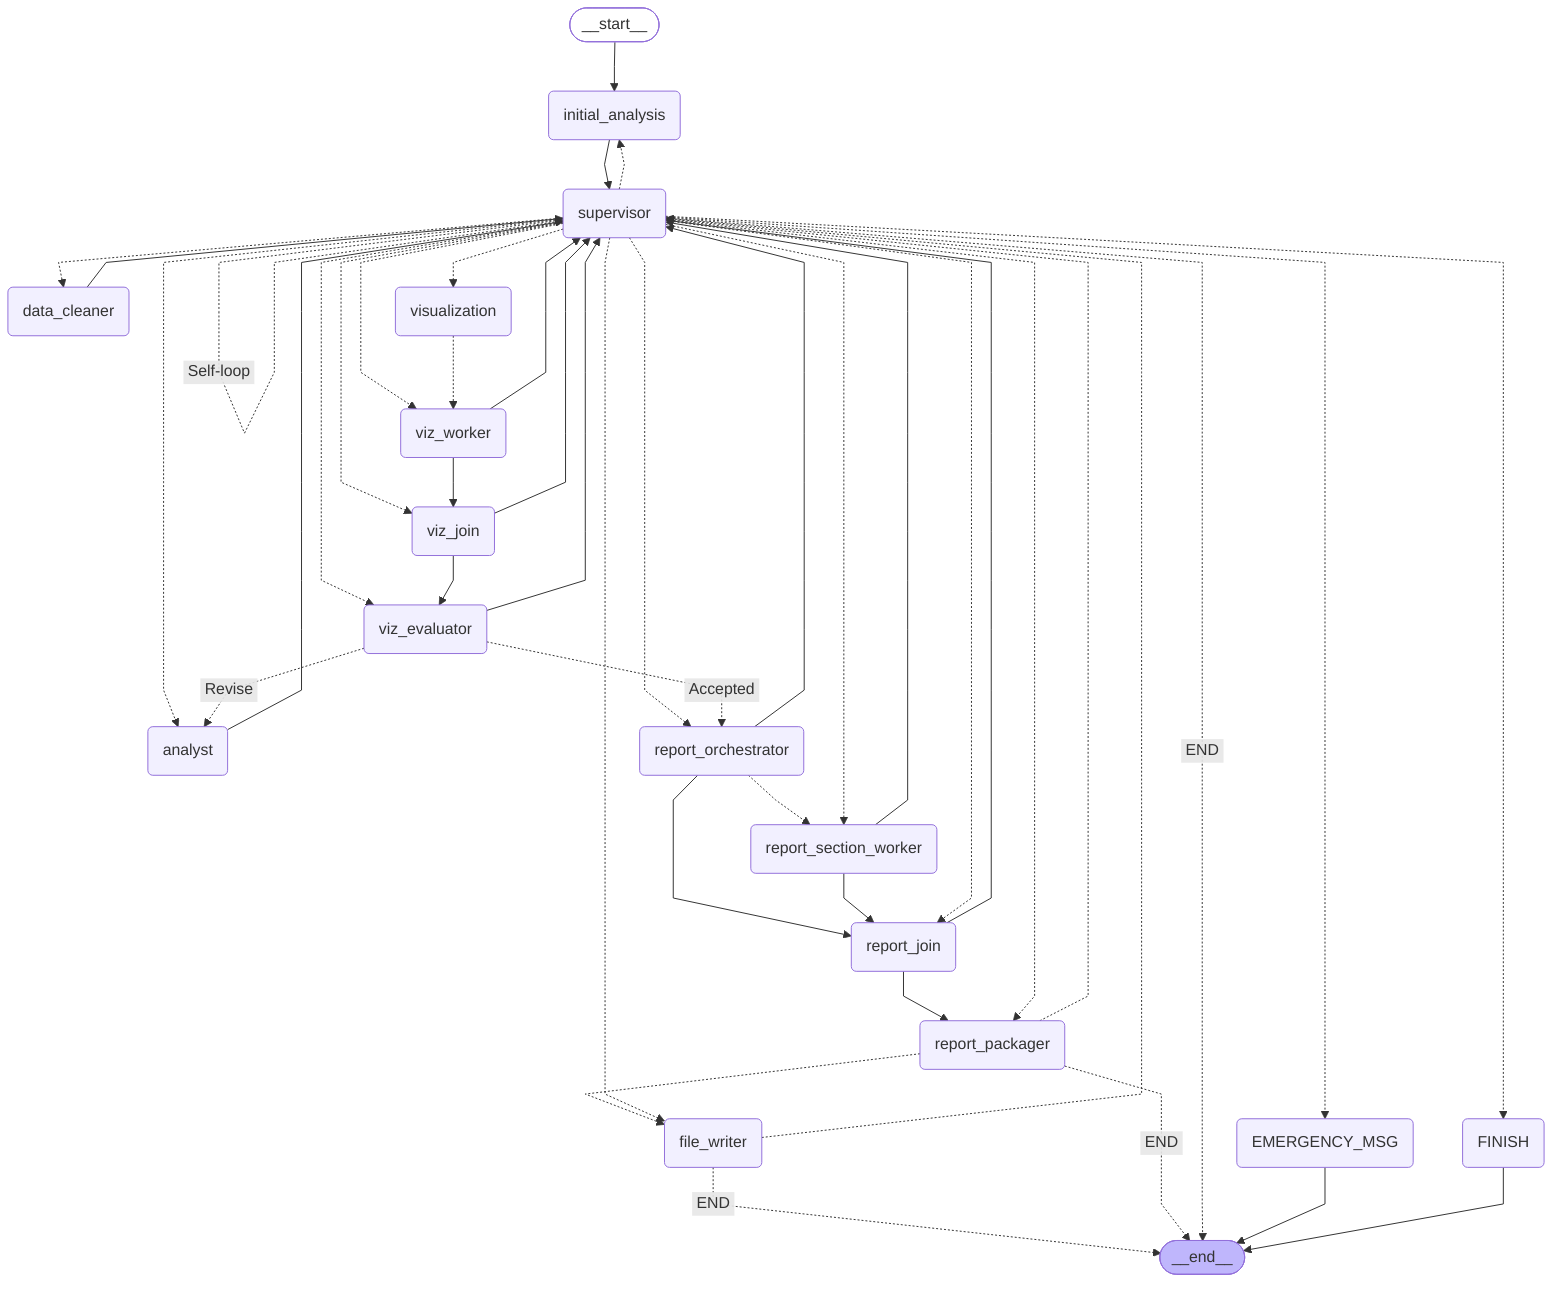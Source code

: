 ---
config:
  flowchart:
    curve: linear
---
graph TD;
	__start__([<p>__start__</p>]):::first
	supervisor(supervisor)
	initial_analysis(initial_analysis)
	data_cleaner(data_cleaner)
	analyst(analyst)
	viz_worker(viz_worker)
	viz_join(viz_join)
	viz_evaluator(viz_evaluator)
	report_orchestrator(report_orchestrator)
	report_section_worker(report_section_worker)
	report_join(report_join)
	report_packager(report_packager)
	file_writer(file_writer)
	visualization(visualization)
	EMERGENCY_MSG(EMERGENCY_MSG)
	FINISH(FINISH)
	__end__([<p>__end__</p>]):::last
	__start__ --> initial_analysis;
	analyst --> supervisor;
	data_cleaner --> supervisor;
	file_writer -. &nbsp;END&nbsp; .-> __end__;
	file_writer -.-> supervisor;
	initial_analysis --> supervisor;
	report_join --> report_packager;
	report_join --> supervisor;
	report_orchestrator --> report_join;
	report_orchestrator -.-> report_section_worker;
	report_orchestrator --> supervisor;
	report_packager -. &nbsp;END&nbsp; .-> __end__;
	report_packager -.-> file_writer;
	report_packager -.-> supervisor;
	report_section_worker --> report_join;
	report_section_worker --> supervisor;
	supervisor -.-> EMERGENCY_MSG;
	supervisor -.-> FINISH;
	supervisor -. &nbsp;END&nbsp; .-> __end__;
	supervisor -.-> analyst;
	supervisor -.-> data_cleaner;
	supervisor -.-> file_writer;
	supervisor -.-> initial_analysis;
	supervisor -.-> report_join;
	supervisor -.-> report_orchestrator;
	supervisor -.-> report_packager;
	supervisor -.-> report_section_worker;
	supervisor -.-> visualization;
	supervisor -.-> viz_evaluator;
	supervisor -.-> viz_join;
	supervisor -.-> viz_worker;
	visualization -.-> viz_worker;
	viz_evaluator -. &nbsp;Revise&nbsp; .-> analyst;
	viz_evaluator -. &nbsp;Accepted&nbsp; .-> report_orchestrator;
	viz_evaluator --> supervisor;
	viz_join --> supervisor;
	viz_join --> viz_evaluator;
	viz_worker --> supervisor;
	viz_worker --> viz_join;
	EMERGENCY_MSG --> __end__;
	FINISH --> __end__;
	supervisor -. &nbsp;Self-loop&nbsp; .-> supervisor;
	classDef default fill:#f2f0ff,line-height:1.2
	classDef first fill-opacity:0
	classDef last fill:#bfb6fc